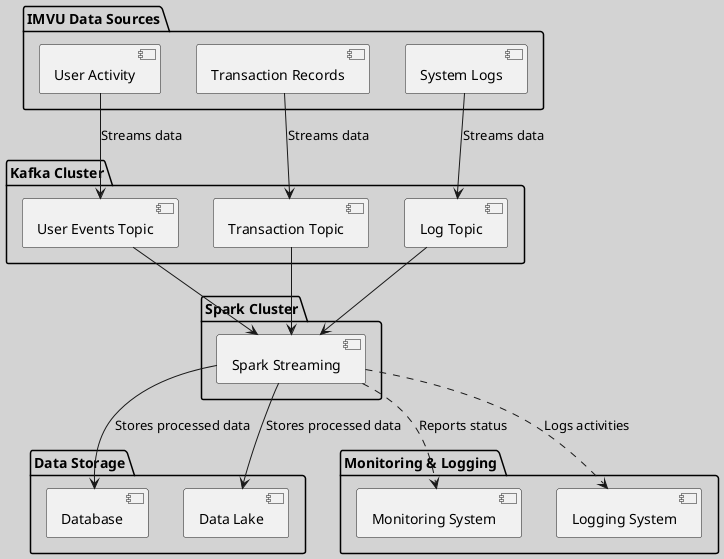 @startuml
skinparam backgroundColor #D3D3D3

package "IMVU Data Sources" {
    [User Activity]
    [Transaction Records]
    [System Logs]
}

package "Kafka Cluster" {
    [User Events Topic]
    [Transaction Topic]
    [Log Topic]
}

package "Spark Cluster" {
    [Spark Streaming]
}

package "Data Storage" {
    [Database]
    [Data Lake]
}

package "Monitoring & Logging" {
    [Monitoring System]
    [Logging System]
}

[User Activity] --> [User Events Topic] : Streams data
[Transaction Records] --> [Transaction Topic] : Streams data
[System Logs] --> [Log Topic] : Streams data

[User Events Topic] --> [Spark Streaming]
[Transaction Topic] --> [Spark Streaming]
[Log Topic] --> [Spark Streaming]

[Spark Streaming] --> [Database] : Stores processed data
[Spark Streaming] --> [Data Lake] : Stores processed data

[Spark Streaming] ..> [Monitoring System] : Reports status
[Spark Streaming] ..> [Logging System] : Logs activities

@enduml
